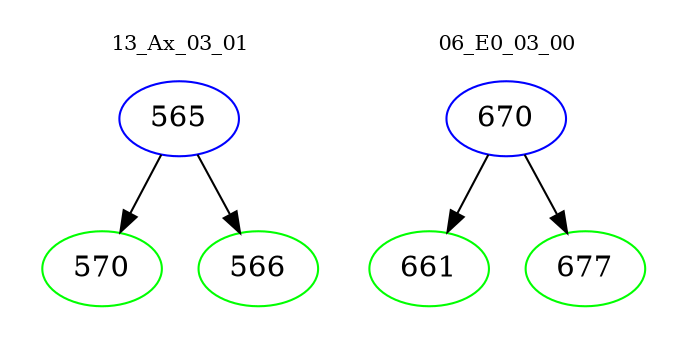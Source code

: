 digraph{
subgraph cluster_0 {
color = white
label = "13_Ax_03_01";
fontsize=10;
T0_565 [label="565", color="blue"]
T0_565 -> T0_570 [color="black"]
T0_570 [label="570", color="green"]
T0_565 -> T0_566 [color="black"]
T0_566 [label="566", color="green"]
}
subgraph cluster_1 {
color = white
label = "06_E0_03_00";
fontsize=10;
T1_670 [label="670", color="blue"]
T1_670 -> T1_661 [color="black"]
T1_661 [label="661", color="green"]
T1_670 -> T1_677 [color="black"]
T1_677 [label="677", color="green"]
}
}

